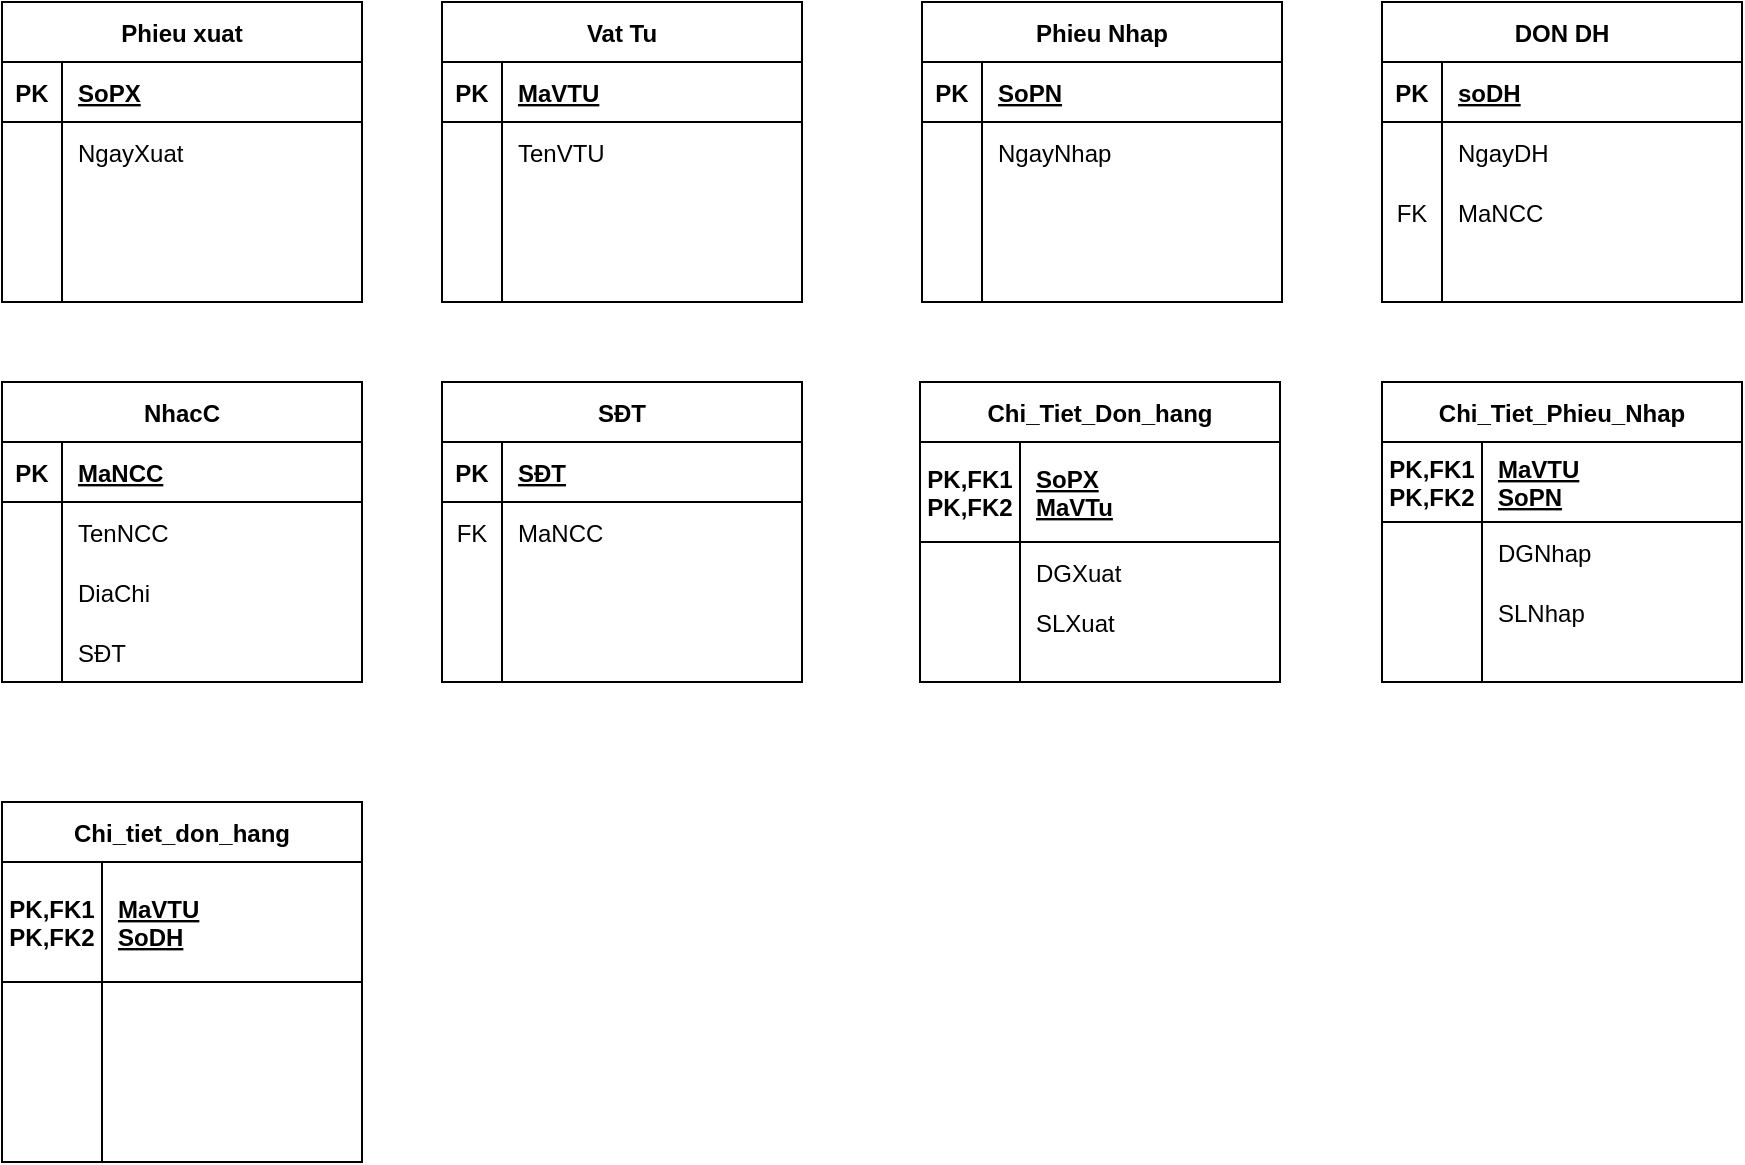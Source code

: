 <mxfile version="20.7.4" type="device"><diagram id="RXUJK0h5XKvQd9_fcZNQ" name="Trang-1"><mxGraphModel dx="1257" dy="646" grid="1" gridSize="10" guides="1" tooltips="1" connect="1" arrows="1" fold="1" page="1" pageScale="1" pageWidth="827" pageHeight="1169" math="0" shadow="0"><root><mxCell id="0"/><mxCell id="1" parent="0"/><mxCell id="wiv6wBqJRelaUb-iY-aB-1" value="Phieu xuat" style="shape=table;startSize=30;container=1;collapsible=1;childLayout=tableLayout;fixedRows=1;rowLines=0;fontStyle=1;align=center;resizeLast=1;" parent="1" vertex="1"><mxGeometry x="60" y="90" width="180" height="150" as="geometry"/></mxCell><mxCell id="wiv6wBqJRelaUb-iY-aB-2" value="" style="shape=tableRow;horizontal=0;startSize=0;swimlaneHead=0;swimlaneBody=0;fillColor=none;collapsible=0;dropTarget=0;points=[[0,0.5],[1,0.5]];portConstraint=eastwest;top=0;left=0;right=0;bottom=1;" parent="wiv6wBqJRelaUb-iY-aB-1" vertex="1"><mxGeometry y="30" width="180" height="30" as="geometry"/></mxCell><mxCell id="wiv6wBqJRelaUb-iY-aB-3" value="PK" style="shape=partialRectangle;connectable=0;fillColor=none;top=0;left=0;bottom=0;right=0;fontStyle=1;overflow=hidden;" parent="wiv6wBqJRelaUb-iY-aB-2" vertex="1"><mxGeometry width="30" height="30" as="geometry"><mxRectangle width="30" height="30" as="alternateBounds"/></mxGeometry></mxCell><mxCell id="wiv6wBqJRelaUb-iY-aB-4" value="SoPX" style="shape=partialRectangle;connectable=0;fillColor=none;top=0;left=0;bottom=0;right=0;align=left;spacingLeft=6;fontStyle=5;overflow=hidden;" parent="wiv6wBqJRelaUb-iY-aB-2" vertex="1"><mxGeometry x="30" width="150" height="30" as="geometry"><mxRectangle width="150" height="30" as="alternateBounds"/></mxGeometry></mxCell><mxCell id="wiv6wBqJRelaUb-iY-aB-5" value="" style="shape=tableRow;horizontal=0;startSize=0;swimlaneHead=0;swimlaneBody=0;fillColor=none;collapsible=0;dropTarget=0;points=[[0,0.5],[1,0.5]];portConstraint=eastwest;top=0;left=0;right=0;bottom=0;" parent="wiv6wBqJRelaUb-iY-aB-1" vertex="1"><mxGeometry y="60" width="180" height="30" as="geometry"/></mxCell><mxCell id="wiv6wBqJRelaUb-iY-aB-6" value="" style="shape=partialRectangle;connectable=0;fillColor=none;top=0;left=0;bottom=0;right=0;editable=1;overflow=hidden;" parent="wiv6wBqJRelaUb-iY-aB-5" vertex="1"><mxGeometry width="30" height="30" as="geometry"><mxRectangle width="30" height="30" as="alternateBounds"/></mxGeometry></mxCell><mxCell id="wiv6wBqJRelaUb-iY-aB-7" value="NgayXuat" style="shape=partialRectangle;connectable=0;fillColor=none;top=0;left=0;bottom=0;right=0;align=left;spacingLeft=6;overflow=hidden;" parent="wiv6wBqJRelaUb-iY-aB-5" vertex="1"><mxGeometry x="30" width="150" height="30" as="geometry"><mxRectangle width="150" height="30" as="alternateBounds"/></mxGeometry></mxCell><mxCell id="wiv6wBqJRelaUb-iY-aB-8" value="" style="shape=tableRow;horizontal=0;startSize=0;swimlaneHead=0;swimlaneBody=0;fillColor=none;collapsible=0;dropTarget=0;points=[[0,0.5],[1,0.5]];portConstraint=eastwest;top=0;left=0;right=0;bottom=0;" parent="wiv6wBqJRelaUb-iY-aB-1" vertex="1"><mxGeometry y="90" width="180" height="30" as="geometry"/></mxCell><mxCell id="wiv6wBqJRelaUb-iY-aB-9" value="" style="shape=partialRectangle;connectable=0;fillColor=none;top=0;left=0;bottom=0;right=0;editable=1;overflow=hidden;" parent="wiv6wBqJRelaUb-iY-aB-8" vertex="1"><mxGeometry width="30" height="30" as="geometry"><mxRectangle width="30" height="30" as="alternateBounds"/></mxGeometry></mxCell><mxCell id="wiv6wBqJRelaUb-iY-aB-10" value="" style="shape=partialRectangle;connectable=0;fillColor=none;top=0;left=0;bottom=0;right=0;align=left;spacingLeft=6;overflow=hidden;" parent="wiv6wBqJRelaUb-iY-aB-8" vertex="1"><mxGeometry x="30" width="150" height="30" as="geometry"><mxRectangle width="150" height="30" as="alternateBounds"/></mxGeometry></mxCell><mxCell id="wiv6wBqJRelaUb-iY-aB-11" value="" style="shape=tableRow;horizontal=0;startSize=0;swimlaneHead=0;swimlaneBody=0;fillColor=none;collapsible=0;dropTarget=0;points=[[0,0.5],[1,0.5]];portConstraint=eastwest;top=0;left=0;right=0;bottom=0;" parent="wiv6wBqJRelaUb-iY-aB-1" vertex="1"><mxGeometry y="120" width="180" height="30" as="geometry"/></mxCell><mxCell id="wiv6wBqJRelaUb-iY-aB-12" value="" style="shape=partialRectangle;connectable=0;fillColor=none;top=0;left=0;bottom=0;right=0;editable=1;overflow=hidden;" parent="wiv6wBqJRelaUb-iY-aB-11" vertex="1"><mxGeometry width="30" height="30" as="geometry"><mxRectangle width="30" height="30" as="alternateBounds"/></mxGeometry></mxCell><mxCell id="wiv6wBqJRelaUb-iY-aB-13" value="" style="shape=partialRectangle;connectable=0;fillColor=none;top=0;left=0;bottom=0;right=0;align=left;spacingLeft=6;overflow=hidden;" parent="wiv6wBqJRelaUb-iY-aB-11" vertex="1"><mxGeometry x="30" width="150" height="30" as="geometry"><mxRectangle width="150" height="30" as="alternateBounds"/></mxGeometry></mxCell><mxCell id="wiv6wBqJRelaUb-iY-aB-14" value="Vat Tu" style="shape=table;startSize=30;container=1;collapsible=1;childLayout=tableLayout;fixedRows=1;rowLines=0;fontStyle=1;align=center;resizeLast=1;" parent="1" vertex="1"><mxGeometry x="280" y="90" width="180" height="150" as="geometry"/></mxCell><mxCell id="wiv6wBqJRelaUb-iY-aB-15" value="" style="shape=tableRow;horizontal=0;startSize=0;swimlaneHead=0;swimlaneBody=0;fillColor=none;collapsible=0;dropTarget=0;points=[[0,0.5],[1,0.5]];portConstraint=eastwest;top=0;left=0;right=0;bottom=1;" parent="wiv6wBqJRelaUb-iY-aB-14" vertex="1"><mxGeometry y="30" width="180" height="30" as="geometry"/></mxCell><mxCell id="wiv6wBqJRelaUb-iY-aB-16" value="PK" style="shape=partialRectangle;connectable=0;fillColor=none;top=0;left=0;bottom=0;right=0;fontStyle=1;overflow=hidden;" parent="wiv6wBqJRelaUb-iY-aB-15" vertex="1"><mxGeometry width="30" height="30" as="geometry"><mxRectangle width="30" height="30" as="alternateBounds"/></mxGeometry></mxCell><mxCell id="wiv6wBqJRelaUb-iY-aB-17" value="MaVTU" style="shape=partialRectangle;connectable=0;fillColor=none;top=0;left=0;bottom=0;right=0;align=left;spacingLeft=6;fontStyle=5;overflow=hidden;" parent="wiv6wBqJRelaUb-iY-aB-15" vertex="1"><mxGeometry x="30" width="150" height="30" as="geometry"><mxRectangle width="150" height="30" as="alternateBounds"/></mxGeometry></mxCell><mxCell id="wiv6wBqJRelaUb-iY-aB-18" value="" style="shape=tableRow;horizontal=0;startSize=0;swimlaneHead=0;swimlaneBody=0;fillColor=none;collapsible=0;dropTarget=0;points=[[0,0.5],[1,0.5]];portConstraint=eastwest;top=0;left=0;right=0;bottom=0;" parent="wiv6wBqJRelaUb-iY-aB-14" vertex="1"><mxGeometry y="60" width="180" height="30" as="geometry"/></mxCell><mxCell id="wiv6wBqJRelaUb-iY-aB-19" value="" style="shape=partialRectangle;connectable=0;fillColor=none;top=0;left=0;bottom=0;right=0;editable=1;overflow=hidden;" parent="wiv6wBqJRelaUb-iY-aB-18" vertex="1"><mxGeometry width="30" height="30" as="geometry"><mxRectangle width="30" height="30" as="alternateBounds"/></mxGeometry></mxCell><mxCell id="wiv6wBqJRelaUb-iY-aB-20" value="TenVTU" style="shape=partialRectangle;connectable=0;fillColor=none;top=0;left=0;bottom=0;right=0;align=left;spacingLeft=6;overflow=hidden;" parent="wiv6wBqJRelaUb-iY-aB-18" vertex="1"><mxGeometry x="30" width="150" height="30" as="geometry"><mxRectangle width="150" height="30" as="alternateBounds"/></mxGeometry></mxCell><mxCell id="wiv6wBqJRelaUb-iY-aB-21" value="" style="shape=tableRow;horizontal=0;startSize=0;swimlaneHead=0;swimlaneBody=0;fillColor=none;collapsible=0;dropTarget=0;points=[[0,0.5],[1,0.5]];portConstraint=eastwest;top=0;left=0;right=0;bottom=0;" parent="wiv6wBqJRelaUb-iY-aB-14" vertex="1"><mxGeometry y="90" width="180" height="30" as="geometry"/></mxCell><mxCell id="wiv6wBqJRelaUb-iY-aB-22" value="" style="shape=partialRectangle;connectable=0;fillColor=none;top=0;left=0;bottom=0;right=0;editable=1;overflow=hidden;" parent="wiv6wBqJRelaUb-iY-aB-21" vertex="1"><mxGeometry width="30" height="30" as="geometry"><mxRectangle width="30" height="30" as="alternateBounds"/></mxGeometry></mxCell><mxCell id="wiv6wBqJRelaUb-iY-aB-23" value="" style="shape=partialRectangle;connectable=0;fillColor=none;top=0;left=0;bottom=0;right=0;align=left;spacingLeft=6;overflow=hidden;" parent="wiv6wBqJRelaUb-iY-aB-21" vertex="1"><mxGeometry x="30" width="150" height="30" as="geometry"><mxRectangle width="150" height="30" as="alternateBounds"/></mxGeometry></mxCell><mxCell id="wiv6wBqJRelaUb-iY-aB-24" value="" style="shape=tableRow;horizontal=0;startSize=0;swimlaneHead=0;swimlaneBody=0;fillColor=none;collapsible=0;dropTarget=0;points=[[0,0.5],[1,0.5]];portConstraint=eastwest;top=0;left=0;right=0;bottom=0;" parent="wiv6wBqJRelaUb-iY-aB-14" vertex="1"><mxGeometry y="120" width="180" height="30" as="geometry"/></mxCell><mxCell id="wiv6wBqJRelaUb-iY-aB-25" value="" style="shape=partialRectangle;connectable=0;fillColor=none;top=0;left=0;bottom=0;right=0;editable=1;overflow=hidden;" parent="wiv6wBqJRelaUb-iY-aB-24" vertex="1"><mxGeometry width="30" height="30" as="geometry"><mxRectangle width="30" height="30" as="alternateBounds"/></mxGeometry></mxCell><mxCell id="wiv6wBqJRelaUb-iY-aB-26" value="" style="shape=partialRectangle;connectable=0;fillColor=none;top=0;left=0;bottom=0;right=0;align=left;spacingLeft=6;overflow=hidden;" parent="wiv6wBqJRelaUb-iY-aB-24" vertex="1"><mxGeometry x="30" width="150" height="30" as="geometry"><mxRectangle width="150" height="30" as="alternateBounds"/></mxGeometry></mxCell><mxCell id="wiv6wBqJRelaUb-iY-aB-40" value="Phieu Nhap" style="shape=table;startSize=30;container=1;collapsible=1;childLayout=tableLayout;fixedRows=1;rowLines=0;fontStyle=1;align=center;resizeLast=1;" parent="1" vertex="1"><mxGeometry x="520" y="90" width="180" height="150" as="geometry"/></mxCell><mxCell id="wiv6wBqJRelaUb-iY-aB-41" value="" style="shape=tableRow;horizontal=0;startSize=0;swimlaneHead=0;swimlaneBody=0;fillColor=none;collapsible=0;dropTarget=0;points=[[0,0.5],[1,0.5]];portConstraint=eastwest;top=0;left=0;right=0;bottom=1;" parent="wiv6wBqJRelaUb-iY-aB-40" vertex="1"><mxGeometry y="30" width="180" height="30" as="geometry"/></mxCell><mxCell id="wiv6wBqJRelaUb-iY-aB-42" value="PK" style="shape=partialRectangle;connectable=0;fillColor=none;top=0;left=0;bottom=0;right=0;fontStyle=1;overflow=hidden;" parent="wiv6wBqJRelaUb-iY-aB-41" vertex="1"><mxGeometry width="30" height="30" as="geometry"><mxRectangle width="30" height="30" as="alternateBounds"/></mxGeometry></mxCell><mxCell id="wiv6wBqJRelaUb-iY-aB-43" value="SoPN" style="shape=partialRectangle;connectable=0;fillColor=none;top=0;left=0;bottom=0;right=0;align=left;spacingLeft=6;fontStyle=5;overflow=hidden;" parent="wiv6wBqJRelaUb-iY-aB-41" vertex="1"><mxGeometry x="30" width="150" height="30" as="geometry"><mxRectangle width="150" height="30" as="alternateBounds"/></mxGeometry></mxCell><mxCell id="wiv6wBqJRelaUb-iY-aB-44" value="" style="shape=tableRow;horizontal=0;startSize=0;swimlaneHead=0;swimlaneBody=0;fillColor=none;collapsible=0;dropTarget=0;points=[[0,0.5],[1,0.5]];portConstraint=eastwest;top=0;left=0;right=0;bottom=0;" parent="wiv6wBqJRelaUb-iY-aB-40" vertex="1"><mxGeometry y="60" width="180" height="30" as="geometry"/></mxCell><mxCell id="wiv6wBqJRelaUb-iY-aB-45" value="" style="shape=partialRectangle;connectable=0;fillColor=none;top=0;left=0;bottom=0;right=0;editable=1;overflow=hidden;" parent="wiv6wBqJRelaUb-iY-aB-44" vertex="1"><mxGeometry width="30" height="30" as="geometry"><mxRectangle width="30" height="30" as="alternateBounds"/></mxGeometry></mxCell><mxCell id="wiv6wBqJRelaUb-iY-aB-46" value="NgayNhap" style="shape=partialRectangle;connectable=0;fillColor=none;top=0;left=0;bottom=0;right=0;align=left;spacingLeft=6;overflow=hidden;" parent="wiv6wBqJRelaUb-iY-aB-44" vertex="1"><mxGeometry x="30" width="150" height="30" as="geometry"><mxRectangle width="150" height="30" as="alternateBounds"/></mxGeometry></mxCell><mxCell id="wiv6wBqJRelaUb-iY-aB-47" value="" style="shape=tableRow;horizontal=0;startSize=0;swimlaneHead=0;swimlaneBody=0;fillColor=none;collapsible=0;dropTarget=0;points=[[0,0.5],[1,0.5]];portConstraint=eastwest;top=0;left=0;right=0;bottom=0;" parent="wiv6wBqJRelaUb-iY-aB-40" vertex="1"><mxGeometry y="90" width="180" height="30" as="geometry"/></mxCell><mxCell id="wiv6wBqJRelaUb-iY-aB-48" value="" style="shape=partialRectangle;connectable=0;fillColor=none;top=0;left=0;bottom=0;right=0;editable=1;overflow=hidden;" parent="wiv6wBqJRelaUb-iY-aB-47" vertex="1"><mxGeometry width="30" height="30" as="geometry"><mxRectangle width="30" height="30" as="alternateBounds"/></mxGeometry></mxCell><mxCell id="wiv6wBqJRelaUb-iY-aB-49" value="" style="shape=partialRectangle;connectable=0;fillColor=none;top=0;left=0;bottom=0;right=0;align=left;spacingLeft=6;overflow=hidden;" parent="wiv6wBqJRelaUb-iY-aB-47" vertex="1"><mxGeometry x="30" width="150" height="30" as="geometry"><mxRectangle width="150" height="30" as="alternateBounds"/></mxGeometry></mxCell><mxCell id="wiv6wBqJRelaUb-iY-aB-50" value="" style="shape=tableRow;horizontal=0;startSize=0;swimlaneHead=0;swimlaneBody=0;fillColor=none;collapsible=0;dropTarget=0;points=[[0,0.5],[1,0.5]];portConstraint=eastwest;top=0;left=0;right=0;bottom=0;" parent="wiv6wBqJRelaUb-iY-aB-40" vertex="1"><mxGeometry y="120" width="180" height="30" as="geometry"/></mxCell><mxCell id="wiv6wBqJRelaUb-iY-aB-51" value="" style="shape=partialRectangle;connectable=0;fillColor=none;top=0;left=0;bottom=0;right=0;editable=1;overflow=hidden;" parent="wiv6wBqJRelaUb-iY-aB-50" vertex="1"><mxGeometry width="30" height="30" as="geometry"><mxRectangle width="30" height="30" as="alternateBounds"/></mxGeometry></mxCell><mxCell id="wiv6wBqJRelaUb-iY-aB-52" value="" style="shape=partialRectangle;connectable=0;fillColor=none;top=0;left=0;bottom=0;right=0;align=left;spacingLeft=6;overflow=hidden;" parent="wiv6wBqJRelaUb-iY-aB-50" vertex="1"><mxGeometry x="30" width="150" height="30" as="geometry"><mxRectangle width="150" height="30" as="alternateBounds"/></mxGeometry></mxCell><mxCell id="wiv6wBqJRelaUb-iY-aB-53" value="DON DH" style="shape=table;startSize=30;container=1;collapsible=1;childLayout=tableLayout;fixedRows=1;rowLines=0;fontStyle=1;align=center;resizeLast=1;" parent="1" vertex="1"><mxGeometry x="750" y="90" width="180" height="150" as="geometry"/></mxCell><mxCell id="wiv6wBqJRelaUb-iY-aB-54" value="" style="shape=tableRow;horizontal=0;startSize=0;swimlaneHead=0;swimlaneBody=0;fillColor=none;collapsible=0;dropTarget=0;points=[[0,0.5],[1,0.5]];portConstraint=eastwest;top=0;left=0;right=0;bottom=1;" parent="wiv6wBqJRelaUb-iY-aB-53" vertex="1"><mxGeometry y="30" width="180" height="30" as="geometry"/></mxCell><mxCell id="wiv6wBqJRelaUb-iY-aB-55" value="PK" style="shape=partialRectangle;connectable=0;fillColor=none;top=0;left=0;bottom=0;right=0;fontStyle=1;overflow=hidden;" parent="wiv6wBqJRelaUb-iY-aB-54" vertex="1"><mxGeometry width="30" height="30" as="geometry"><mxRectangle width="30" height="30" as="alternateBounds"/></mxGeometry></mxCell><mxCell id="wiv6wBqJRelaUb-iY-aB-56" value="soDH" style="shape=partialRectangle;connectable=0;fillColor=none;top=0;left=0;bottom=0;right=0;align=left;spacingLeft=6;fontStyle=5;overflow=hidden;" parent="wiv6wBqJRelaUb-iY-aB-54" vertex="1"><mxGeometry x="30" width="150" height="30" as="geometry"><mxRectangle width="150" height="30" as="alternateBounds"/></mxGeometry></mxCell><mxCell id="wiv6wBqJRelaUb-iY-aB-57" value="" style="shape=tableRow;horizontal=0;startSize=0;swimlaneHead=0;swimlaneBody=0;fillColor=none;collapsible=0;dropTarget=0;points=[[0,0.5],[1,0.5]];portConstraint=eastwest;top=0;left=0;right=0;bottom=0;" parent="wiv6wBqJRelaUb-iY-aB-53" vertex="1"><mxGeometry y="60" width="180" height="30" as="geometry"/></mxCell><mxCell id="wiv6wBqJRelaUb-iY-aB-58" value="" style="shape=partialRectangle;connectable=0;fillColor=none;top=0;left=0;bottom=0;right=0;editable=1;overflow=hidden;" parent="wiv6wBqJRelaUb-iY-aB-57" vertex="1"><mxGeometry width="30" height="30" as="geometry"><mxRectangle width="30" height="30" as="alternateBounds"/></mxGeometry></mxCell><mxCell id="wiv6wBqJRelaUb-iY-aB-59" value="NgayDH" style="shape=partialRectangle;connectable=0;fillColor=none;top=0;left=0;bottom=0;right=0;align=left;spacingLeft=6;overflow=hidden;" parent="wiv6wBqJRelaUb-iY-aB-57" vertex="1"><mxGeometry x="30" width="150" height="30" as="geometry"><mxRectangle width="150" height="30" as="alternateBounds"/></mxGeometry></mxCell><mxCell id="wiv6wBqJRelaUb-iY-aB-60" value="" style="shape=tableRow;horizontal=0;startSize=0;swimlaneHead=0;swimlaneBody=0;fillColor=none;collapsible=0;dropTarget=0;points=[[0,0.5],[1,0.5]];portConstraint=eastwest;top=0;left=0;right=0;bottom=0;" parent="wiv6wBqJRelaUb-iY-aB-53" vertex="1"><mxGeometry y="90" width="180" height="30" as="geometry"/></mxCell><mxCell id="wiv6wBqJRelaUb-iY-aB-61" value="FK" style="shape=partialRectangle;connectable=0;fillColor=none;top=0;left=0;bottom=0;right=0;editable=1;overflow=hidden;" parent="wiv6wBqJRelaUb-iY-aB-60" vertex="1"><mxGeometry width="30" height="30" as="geometry"><mxRectangle width="30" height="30" as="alternateBounds"/></mxGeometry></mxCell><mxCell id="wiv6wBqJRelaUb-iY-aB-62" value="" style="shape=partialRectangle;connectable=0;fillColor=none;top=0;left=0;bottom=0;right=0;align=left;spacingLeft=6;overflow=hidden;" parent="wiv6wBqJRelaUb-iY-aB-60" vertex="1"><mxGeometry x="30" width="150" height="30" as="geometry"><mxRectangle width="150" height="30" as="alternateBounds"/></mxGeometry></mxCell><mxCell id="wiv6wBqJRelaUb-iY-aB-63" value="" style="shape=tableRow;horizontal=0;startSize=0;swimlaneHead=0;swimlaneBody=0;fillColor=none;collapsible=0;dropTarget=0;points=[[0,0.5],[1,0.5]];portConstraint=eastwest;top=0;left=0;right=0;bottom=0;" parent="wiv6wBqJRelaUb-iY-aB-53" vertex="1"><mxGeometry y="120" width="180" height="30" as="geometry"/></mxCell><mxCell id="wiv6wBqJRelaUb-iY-aB-64" value="" style="shape=partialRectangle;connectable=0;fillColor=none;top=0;left=0;bottom=0;right=0;editable=1;overflow=hidden;" parent="wiv6wBqJRelaUb-iY-aB-63" vertex="1"><mxGeometry width="30" height="30" as="geometry"><mxRectangle width="30" height="30" as="alternateBounds"/></mxGeometry></mxCell><mxCell id="wiv6wBqJRelaUb-iY-aB-65" value="" style="shape=partialRectangle;connectable=0;fillColor=none;top=0;left=0;bottom=0;right=0;align=left;spacingLeft=6;overflow=hidden;" parent="wiv6wBqJRelaUb-iY-aB-63" vertex="1"><mxGeometry x="30" width="150" height="30" as="geometry"><mxRectangle width="150" height="30" as="alternateBounds"/></mxGeometry></mxCell><mxCell id="wiv6wBqJRelaUb-iY-aB-66" value="NhacC" style="shape=table;startSize=30;container=1;collapsible=1;childLayout=tableLayout;fixedRows=1;rowLines=0;fontStyle=1;align=center;resizeLast=1;" parent="1" vertex="1"><mxGeometry x="60" y="280" width="180" height="150" as="geometry"/></mxCell><mxCell id="wiv6wBqJRelaUb-iY-aB-67" value="" style="shape=tableRow;horizontal=0;startSize=0;swimlaneHead=0;swimlaneBody=0;fillColor=none;collapsible=0;dropTarget=0;points=[[0,0.5],[1,0.5]];portConstraint=eastwest;top=0;left=0;right=0;bottom=1;" parent="wiv6wBqJRelaUb-iY-aB-66" vertex="1"><mxGeometry y="30" width="180" height="30" as="geometry"/></mxCell><mxCell id="wiv6wBqJRelaUb-iY-aB-68" value="PK" style="shape=partialRectangle;connectable=0;fillColor=none;top=0;left=0;bottom=0;right=0;fontStyle=1;overflow=hidden;" parent="wiv6wBqJRelaUb-iY-aB-67" vertex="1"><mxGeometry width="30" height="30" as="geometry"><mxRectangle width="30" height="30" as="alternateBounds"/></mxGeometry></mxCell><mxCell id="wiv6wBqJRelaUb-iY-aB-69" value="MaNCC" style="shape=partialRectangle;connectable=0;fillColor=none;top=0;left=0;bottom=0;right=0;align=left;spacingLeft=6;fontStyle=5;overflow=hidden;" parent="wiv6wBqJRelaUb-iY-aB-67" vertex="1"><mxGeometry x="30" width="150" height="30" as="geometry"><mxRectangle width="150" height="30" as="alternateBounds"/></mxGeometry></mxCell><mxCell id="wiv6wBqJRelaUb-iY-aB-70" value="" style="shape=tableRow;horizontal=0;startSize=0;swimlaneHead=0;swimlaneBody=0;fillColor=none;collapsible=0;dropTarget=0;points=[[0,0.5],[1,0.5]];portConstraint=eastwest;top=0;left=0;right=0;bottom=0;" parent="wiv6wBqJRelaUb-iY-aB-66" vertex="1"><mxGeometry y="60" width="180" height="30" as="geometry"/></mxCell><mxCell id="wiv6wBqJRelaUb-iY-aB-71" value="" style="shape=partialRectangle;connectable=0;fillColor=none;top=0;left=0;bottom=0;right=0;editable=1;overflow=hidden;" parent="wiv6wBqJRelaUb-iY-aB-70" vertex="1"><mxGeometry width="30" height="30" as="geometry"><mxRectangle width="30" height="30" as="alternateBounds"/></mxGeometry></mxCell><mxCell id="wiv6wBqJRelaUb-iY-aB-72" value="TenNCC" style="shape=partialRectangle;connectable=0;fillColor=none;top=0;left=0;bottom=0;right=0;align=left;spacingLeft=6;overflow=hidden;" parent="wiv6wBqJRelaUb-iY-aB-70" vertex="1"><mxGeometry x="30" width="150" height="30" as="geometry"><mxRectangle width="150" height="30" as="alternateBounds"/></mxGeometry></mxCell><mxCell id="wiv6wBqJRelaUb-iY-aB-73" value="" style="shape=tableRow;horizontal=0;startSize=0;swimlaneHead=0;swimlaneBody=0;fillColor=none;collapsible=0;dropTarget=0;points=[[0,0.5],[1,0.5]];portConstraint=eastwest;top=0;left=0;right=0;bottom=0;" parent="wiv6wBqJRelaUb-iY-aB-66" vertex="1"><mxGeometry y="90" width="180" height="30" as="geometry"/></mxCell><mxCell id="wiv6wBqJRelaUb-iY-aB-74" value="" style="shape=partialRectangle;connectable=0;fillColor=none;top=0;left=0;bottom=0;right=0;editable=1;overflow=hidden;" parent="wiv6wBqJRelaUb-iY-aB-73" vertex="1"><mxGeometry width="30" height="30" as="geometry"><mxRectangle width="30" height="30" as="alternateBounds"/></mxGeometry></mxCell><mxCell id="wiv6wBqJRelaUb-iY-aB-75" value="DiaChi" style="shape=partialRectangle;connectable=0;fillColor=none;top=0;left=0;bottom=0;right=0;align=left;spacingLeft=6;overflow=hidden;" parent="wiv6wBqJRelaUb-iY-aB-73" vertex="1"><mxGeometry x="30" width="150" height="30" as="geometry"><mxRectangle width="150" height="30" as="alternateBounds"/></mxGeometry></mxCell><mxCell id="wiv6wBqJRelaUb-iY-aB-76" value="" style="shape=tableRow;horizontal=0;startSize=0;swimlaneHead=0;swimlaneBody=0;fillColor=none;collapsible=0;dropTarget=0;points=[[0,0.5],[1,0.5]];portConstraint=eastwest;top=0;left=0;right=0;bottom=0;" parent="wiv6wBqJRelaUb-iY-aB-66" vertex="1"><mxGeometry y="120" width="180" height="30" as="geometry"/></mxCell><mxCell id="wiv6wBqJRelaUb-iY-aB-77" value="" style="shape=partialRectangle;connectable=0;fillColor=none;top=0;left=0;bottom=0;right=0;editable=1;overflow=hidden;" parent="wiv6wBqJRelaUb-iY-aB-76" vertex="1"><mxGeometry width="30" height="30" as="geometry"><mxRectangle width="30" height="30" as="alternateBounds"/></mxGeometry></mxCell><mxCell id="wiv6wBqJRelaUb-iY-aB-78" value="SĐT" style="shape=partialRectangle;connectable=0;fillColor=none;top=0;left=0;bottom=0;right=0;align=left;spacingLeft=6;overflow=hidden;" parent="wiv6wBqJRelaUb-iY-aB-76" vertex="1"><mxGeometry x="30" width="150" height="30" as="geometry"><mxRectangle width="150" height="30" as="alternateBounds"/></mxGeometry></mxCell><mxCell id="Kv6O80qbbUukVHsNOjgc-1" value="SĐT" style="shape=table;startSize=30;container=1;collapsible=1;childLayout=tableLayout;fixedRows=1;rowLines=0;fontStyle=1;align=center;resizeLast=1;" vertex="1" parent="1"><mxGeometry x="280" y="280" width="180" height="150" as="geometry"/></mxCell><mxCell id="Kv6O80qbbUukVHsNOjgc-2" value="" style="shape=tableRow;horizontal=0;startSize=0;swimlaneHead=0;swimlaneBody=0;fillColor=none;collapsible=0;dropTarget=0;points=[[0,0.5],[1,0.5]];portConstraint=eastwest;top=0;left=0;right=0;bottom=1;" vertex="1" parent="Kv6O80qbbUukVHsNOjgc-1"><mxGeometry y="30" width="180" height="30" as="geometry"/></mxCell><mxCell id="Kv6O80qbbUukVHsNOjgc-3" value="PK" style="shape=partialRectangle;connectable=0;fillColor=none;top=0;left=0;bottom=0;right=0;fontStyle=1;overflow=hidden;" vertex="1" parent="Kv6O80qbbUukVHsNOjgc-2"><mxGeometry width="30" height="30" as="geometry"><mxRectangle width="30" height="30" as="alternateBounds"/></mxGeometry></mxCell><mxCell id="Kv6O80qbbUukVHsNOjgc-4" value="SĐT" style="shape=partialRectangle;connectable=0;fillColor=none;top=0;left=0;bottom=0;right=0;align=left;spacingLeft=6;fontStyle=5;overflow=hidden;" vertex="1" parent="Kv6O80qbbUukVHsNOjgc-2"><mxGeometry x="30" width="150" height="30" as="geometry"><mxRectangle width="150" height="30" as="alternateBounds"/></mxGeometry></mxCell><mxCell id="Kv6O80qbbUukVHsNOjgc-5" value="" style="shape=tableRow;horizontal=0;startSize=0;swimlaneHead=0;swimlaneBody=0;fillColor=none;collapsible=0;dropTarget=0;points=[[0,0.5],[1,0.5]];portConstraint=eastwest;top=0;left=0;right=0;bottom=0;" vertex="1" parent="Kv6O80qbbUukVHsNOjgc-1"><mxGeometry y="60" width="180" height="30" as="geometry"/></mxCell><mxCell id="Kv6O80qbbUukVHsNOjgc-6" value="FK" style="shape=partialRectangle;connectable=0;fillColor=none;top=0;left=0;bottom=0;right=0;editable=1;overflow=hidden;" vertex="1" parent="Kv6O80qbbUukVHsNOjgc-5"><mxGeometry width="30" height="30" as="geometry"><mxRectangle width="30" height="30" as="alternateBounds"/></mxGeometry></mxCell><mxCell id="Kv6O80qbbUukVHsNOjgc-7" value="MaNCC" style="shape=partialRectangle;connectable=0;fillColor=none;top=0;left=0;bottom=0;right=0;align=left;spacingLeft=6;overflow=hidden;" vertex="1" parent="Kv6O80qbbUukVHsNOjgc-5"><mxGeometry x="30" width="150" height="30" as="geometry"><mxRectangle width="150" height="30" as="alternateBounds"/></mxGeometry></mxCell><mxCell id="Kv6O80qbbUukVHsNOjgc-8" value="" style="shape=tableRow;horizontal=0;startSize=0;swimlaneHead=0;swimlaneBody=0;fillColor=none;collapsible=0;dropTarget=0;points=[[0,0.5],[1,0.5]];portConstraint=eastwest;top=0;left=0;right=0;bottom=0;" vertex="1" parent="Kv6O80qbbUukVHsNOjgc-1"><mxGeometry y="90" width="180" height="30" as="geometry"/></mxCell><mxCell id="Kv6O80qbbUukVHsNOjgc-9" value="" style="shape=partialRectangle;connectable=0;fillColor=none;top=0;left=0;bottom=0;right=0;editable=1;overflow=hidden;" vertex="1" parent="Kv6O80qbbUukVHsNOjgc-8"><mxGeometry width="30" height="30" as="geometry"><mxRectangle width="30" height="30" as="alternateBounds"/></mxGeometry></mxCell><mxCell id="Kv6O80qbbUukVHsNOjgc-10" value="" style="shape=partialRectangle;connectable=0;fillColor=none;top=0;left=0;bottom=0;right=0;align=left;spacingLeft=6;overflow=hidden;" vertex="1" parent="Kv6O80qbbUukVHsNOjgc-8"><mxGeometry x="30" width="150" height="30" as="geometry"><mxRectangle width="150" height="30" as="alternateBounds"/></mxGeometry></mxCell><mxCell id="Kv6O80qbbUukVHsNOjgc-11" value="" style="shape=tableRow;horizontal=0;startSize=0;swimlaneHead=0;swimlaneBody=0;fillColor=none;collapsible=0;dropTarget=0;points=[[0,0.5],[1,0.5]];portConstraint=eastwest;top=0;left=0;right=0;bottom=0;" vertex="1" parent="Kv6O80qbbUukVHsNOjgc-1"><mxGeometry y="120" width="180" height="30" as="geometry"/></mxCell><mxCell id="Kv6O80qbbUukVHsNOjgc-12" value="" style="shape=partialRectangle;connectable=0;fillColor=none;top=0;left=0;bottom=0;right=0;editable=1;overflow=hidden;" vertex="1" parent="Kv6O80qbbUukVHsNOjgc-11"><mxGeometry width="30" height="30" as="geometry"><mxRectangle width="30" height="30" as="alternateBounds"/></mxGeometry></mxCell><mxCell id="Kv6O80qbbUukVHsNOjgc-13" value="" style="shape=partialRectangle;connectable=0;fillColor=none;top=0;left=0;bottom=0;right=0;align=left;spacingLeft=6;overflow=hidden;" vertex="1" parent="Kv6O80qbbUukVHsNOjgc-11"><mxGeometry x="30" width="150" height="30" as="geometry"><mxRectangle width="150" height="30" as="alternateBounds"/></mxGeometry></mxCell><mxCell id="Kv6O80qbbUukVHsNOjgc-20" value="MaNCC" style="shape=partialRectangle;connectable=0;fillColor=none;top=0;left=0;bottom=0;right=0;align=left;spacingLeft=6;overflow=hidden;" vertex="1" parent="1"><mxGeometry x="780" y="180" width="150" height="30" as="geometry"><mxRectangle width="150" height="30" as="alternateBounds"/></mxGeometry></mxCell><mxCell id="Kv6O80qbbUukVHsNOjgc-21" value="Chi_Tiet_Don_hang" style="shape=table;startSize=30;container=1;collapsible=1;childLayout=tableLayout;fixedRows=1;rowLines=0;fontStyle=1;align=center;resizeLast=1;" vertex="1" parent="1"><mxGeometry x="519" y="280" width="180" height="150.0" as="geometry"/></mxCell><mxCell id="Kv6O80qbbUukVHsNOjgc-22" value="" style="shape=tableRow;horizontal=0;startSize=0;swimlaneHead=0;swimlaneBody=0;fillColor=none;collapsible=0;dropTarget=0;points=[[0,0.5],[1,0.5]];portConstraint=eastwest;top=0;left=0;right=0;bottom=1;" vertex="1" parent="Kv6O80qbbUukVHsNOjgc-21"><mxGeometry y="30" width="180" height="50" as="geometry"/></mxCell><mxCell id="Kv6O80qbbUukVHsNOjgc-23" value="PK,FK1&#10;PK,FK2" style="shape=partialRectangle;connectable=0;fillColor=none;top=0;left=0;bottom=0;right=0;fontStyle=1;overflow=hidden;" vertex="1" parent="Kv6O80qbbUukVHsNOjgc-22"><mxGeometry width="50" height="50" as="geometry"><mxRectangle width="50" height="50" as="alternateBounds"/></mxGeometry></mxCell><mxCell id="Kv6O80qbbUukVHsNOjgc-24" value="SoPX&#10;MaVTu" style="shape=partialRectangle;connectable=0;fillColor=none;top=0;left=0;bottom=0;right=0;align=left;spacingLeft=6;fontStyle=5;overflow=hidden;" vertex="1" parent="Kv6O80qbbUukVHsNOjgc-22"><mxGeometry x="50" width="130" height="50" as="geometry"><mxRectangle width="130" height="50" as="alternateBounds"/></mxGeometry></mxCell><mxCell id="Kv6O80qbbUukVHsNOjgc-25" value="" style="shape=tableRow;horizontal=0;startSize=0;swimlaneHead=0;swimlaneBody=0;fillColor=none;collapsible=0;dropTarget=0;points=[[0,0.5],[1,0.5]];portConstraint=eastwest;top=0;left=0;right=0;bottom=0;" vertex="1" parent="Kv6O80qbbUukVHsNOjgc-21"><mxGeometry y="80" width="180" height="30" as="geometry"/></mxCell><mxCell id="Kv6O80qbbUukVHsNOjgc-26" value="" style="shape=partialRectangle;connectable=0;fillColor=none;top=0;left=0;bottom=0;right=0;editable=1;overflow=hidden;" vertex="1" parent="Kv6O80qbbUukVHsNOjgc-25"><mxGeometry width="50" height="30" as="geometry"><mxRectangle width="50" height="30" as="alternateBounds"/></mxGeometry></mxCell><mxCell id="Kv6O80qbbUukVHsNOjgc-27" value="DGXuat" style="shape=partialRectangle;connectable=0;fillColor=none;top=0;left=0;bottom=0;right=0;align=left;spacingLeft=6;overflow=hidden;" vertex="1" parent="Kv6O80qbbUukVHsNOjgc-25"><mxGeometry x="50" width="130" height="30" as="geometry"><mxRectangle width="130" height="30" as="alternateBounds"/></mxGeometry></mxCell><mxCell id="Kv6O80qbbUukVHsNOjgc-28" value="" style="shape=tableRow;horizontal=0;startSize=0;swimlaneHead=0;swimlaneBody=0;fillColor=none;collapsible=0;dropTarget=0;points=[[0,0.5],[1,0.5]];portConstraint=eastwest;top=0;left=0;right=0;bottom=0;" vertex="1" parent="Kv6O80qbbUukVHsNOjgc-21"><mxGeometry y="110" width="180" height="20" as="geometry"/></mxCell><mxCell id="Kv6O80qbbUukVHsNOjgc-29" value="" style="shape=partialRectangle;connectable=0;fillColor=none;top=0;left=0;bottom=0;right=0;editable=1;overflow=hidden;" vertex="1" parent="Kv6O80qbbUukVHsNOjgc-28"><mxGeometry width="50" height="20" as="geometry"><mxRectangle width="50" height="20" as="alternateBounds"/></mxGeometry></mxCell><mxCell id="Kv6O80qbbUukVHsNOjgc-30" value="SLXuat" style="shape=partialRectangle;connectable=0;fillColor=none;top=0;left=0;bottom=0;right=0;align=left;spacingLeft=6;overflow=hidden;" vertex="1" parent="Kv6O80qbbUukVHsNOjgc-28"><mxGeometry x="50" width="130" height="20" as="geometry"><mxRectangle width="130" height="20" as="alternateBounds"/></mxGeometry></mxCell><mxCell id="Kv6O80qbbUukVHsNOjgc-31" value="" style="shape=tableRow;horizontal=0;startSize=0;swimlaneHead=0;swimlaneBody=0;fillColor=none;collapsible=0;dropTarget=0;points=[[0,0.5],[1,0.5]];portConstraint=eastwest;top=0;left=0;right=0;bottom=0;" vertex="1" parent="Kv6O80qbbUukVHsNOjgc-21"><mxGeometry y="130" width="180" height="20" as="geometry"/></mxCell><mxCell id="Kv6O80qbbUukVHsNOjgc-32" value="" style="shape=partialRectangle;connectable=0;fillColor=none;top=0;left=0;bottom=0;right=0;editable=1;overflow=hidden;" vertex="1" parent="Kv6O80qbbUukVHsNOjgc-31"><mxGeometry width="50" height="20" as="geometry"><mxRectangle width="50" height="20" as="alternateBounds"/></mxGeometry></mxCell><mxCell id="Kv6O80qbbUukVHsNOjgc-33" value="" style="shape=partialRectangle;connectable=0;fillColor=none;top=0;left=0;bottom=0;right=0;align=left;spacingLeft=6;overflow=hidden;" vertex="1" parent="Kv6O80qbbUukVHsNOjgc-31"><mxGeometry x="50" width="130" height="20" as="geometry"><mxRectangle width="130" height="20" as="alternateBounds"/></mxGeometry></mxCell><mxCell id="Kv6O80qbbUukVHsNOjgc-34" value="Chi_Tiet_Phieu_Nhap" style="shape=table;startSize=30;container=1;collapsible=1;childLayout=tableLayout;fixedRows=1;rowLines=0;fontStyle=1;align=center;resizeLast=1;" vertex="1" parent="1"><mxGeometry x="750" y="280" width="180" height="150.0" as="geometry"/></mxCell><mxCell id="Kv6O80qbbUukVHsNOjgc-35" value="" style="shape=tableRow;horizontal=0;startSize=0;swimlaneHead=0;swimlaneBody=0;fillColor=none;collapsible=0;dropTarget=0;points=[[0,0.5],[1,0.5]];portConstraint=eastwest;top=0;left=0;right=0;bottom=1;" vertex="1" parent="Kv6O80qbbUukVHsNOjgc-34"><mxGeometry y="30" width="180" height="40" as="geometry"/></mxCell><mxCell id="Kv6O80qbbUukVHsNOjgc-36" value="PK,FK1&#10;PK,FK2" style="shape=partialRectangle;connectable=0;fillColor=none;top=0;left=0;bottom=0;right=0;fontStyle=1;overflow=hidden;" vertex="1" parent="Kv6O80qbbUukVHsNOjgc-35"><mxGeometry width="50" height="40" as="geometry"><mxRectangle width="50" height="40" as="alternateBounds"/></mxGeometry></mxCell><mxCell id="Kv6O80qbbUukVHsNOjgc-37" value="MaVTU&#10;SoPN" style="shape=partialRectangle;connectable=0;fillColor=none;top=0;left=0;bottom=0;right=0;align=left;spacingLeft=6;fontStyle=5;overflow=hidden;" vertex="1" parent="Kv6O80qbbUukVHsNOjgc-35"><mxGeometry x="50" width="130" height="40" as="geometry"><mxRectangle width="130" height="40" as="alternateBounds"/></mxGeometry></mxCell><mxCell id="Kv6O80qbbUukVHsNOjgc-38" value="" style="shape=tableRow;horizontal=0;startSize=0;swimlaneHead=0;swimlaneBody=0;fillColor=none;collapsible=0;dropTarget=0;points=[[0,0.5],[1,0.5]];portConstraint=eastwest;top=0;left=0;right=0;bottom=0;" vertex="1" parent="Kv6O80qbbUukVHsNOjgc-34"><mxGeometry y="70" width="180" height="30" as="geometry"/></mxCell><mxCell id="Kv6O80qbbUukVHsNOjgc-39" value="" style="shape=partialRectangle;connectable=0;fillColor=none;top=0;left=0;bottom=0;right=0;editable=1;overflow=hidden;" vertex="1" parent="Kv6O80qbbUukVHsNOjgc-38"><mxGeometry width="50" height="30" as="geometry"><mxRectangle width="50" height="30" as="alternateBounds"/></mxGeometry></mxCell><mxCell id="Kv6O80qbbUukVHsNOjgc-40" value="DGNhap" style="shape=partialRectangle;connectable=0;fillColor=none;top=0;left=0;bottom=0;right=0;align=left;spacingLeft=6;overflow=hidden;" vertex="1" parent="Kv6O80qbbUukVHsNOjgc-38"><mxGeometry x="50" width="130" height="30" as="geometry"><mxRectangle width="130" height="30" as="alternateBounds"/></mxGeometry></mxCell><mxCell id="Kv6O80qbbUukVHsNOjgc-41" value="" style="shape=tableRow;horizontal=0;startSize=0;swimlaneHead=0;swimlaneBody=0;fillColor=none;collapsible=0;dropTarget=0;points=[[0,0.5],[1,0.5]];portConstraint=eastwest;top=0;left=0;right=0;bottom=0;" vertex="1" parent="Kv6O80qbbUukVHsNOjgc-34"><mxGeometry y="100" width="180" height="30" as="geometry"/></mxCell><mxCell id="Kv6O80qbbUukVHsNOjgc-42" value="" style="shape=partialRectangle;connectable=0;fillColor=none;top=0;left=0;bottom=0;right=0;editable=1;overflow=hidden;" vertex="1" parent="Kv6O80qbbUukVHsNOjgc-41"><mxGeometry width="50" height="30" as="geometry"><mxRectangle width="50" height="30" as="alternateBounds"/></mxGeometry></mxCell><mxCell id="Kv6O80qbbUukVHsNOjgc-43" value="SLNhap" style="shape=partialRectangle;connectable=0;fillColor=none;top=0;left=0;bottom=0;right=0;align=left;spacingLeft=6;overflow=hidden;" vertex="1" parent="Kv6O80qbbUukVHsNOjgc-41"><mxGeometry x="50" width="130" height="30" as="geometry"><mxRectangle width="130" height="30" as="alternateBounds"/></mxGeometry></mxCell><mxCell id="Kv6O80qbbUukVHsNOjgc-44" value="" style="shape=tableRow;horizontal=0;startSize=0;swimlaneHead=0;swimlaneBody=0;fillColor=none;collapsible=0;dropTarget=0;points=[[0,0.5],[1,0.5]];portConstraint=eastwest;top=0;left=0;right=0;bottom=0;" vertex="1" parent="Kv6O80qbbUukVHsNOjgc-34"><mxGeometry y="130" width="180" height="20" as="geometry"/></mxCell><mxCell id="Kv6O80qbbUukVHsNOjgc-45" value="" style="shape=partialRectangle;connectable=0;fillColor=none;top=0;left=0;bottom=0;right=0;editable=1;overflow=hidden;" vertex="1" parent="Kv6O80qbbUukVHsNOjgc-44"><mxGeometry width="50" height="20" as="geometry"><mxRectangle width="50" height="20" as="alternateBounds"/></mxGeometry></mxCell><mxCell id="Kv6O80qbbUukVHsNOjgc-46" value="" style="shape=partialRectangle;connectable=0;fillColor=none;top=0;left=0;bottom=0;right=0;align=left;spacingLeft=6;overflow=hidden;" vertex="1" parent="Kv6O80qbbUukVHsNOjgc-44"><mxGeometry x="50" width="130" height="20" as="geometry"><mxRectangle width="130" height="20" as="alternateBounds"/></mxGeometry></mxCell><mxCell id="Kv6O80qbbUukVHsNOjgc-48" value="Chi_tiet_don_hang" style="shape=table;startSize=30;container=1;collapsible=1;childLayout=tableLayout;fixedRows=1;rowLines=0;fontStyle=1;align=center;resizeLast=1;" vertex="1" parent="1"><mxGeometry x="60" y="490" width="180" height="180" as="geometry"/></mxCell><mxCell id="Kv6O80qbbUukVHsNOjgc-49" value="" style="shape=tableRow;horizontal=0;startSize=0;swimlaneHead=0;swimlaneBody=0;fillColor=none;collapsible=0;dropTarget=0;points=[[0,0.5],[1,0.5]];portConstraint=eastwest;top=0;left=0;right=0;bottom=1;" vertex="1" parent="Kv6O80qbbUukVHsNOjgc-48"><mxGeometry y="30" width="180" height="60" as="geometry"/></mxCell><mxCell id="Kv6O80qbbUukVHsNOjgc-50" value="PK,FK1&#10;PK,FK2" style="shape=partialRectangle;connectable=0;fillColor=none;top=0;left=0;bottom=0;right=0;fontStyle=1;overflow=hidden;" vertex="1" parent="Kv6O80qbbUukVHsNOjgc-49"><mxGeometry width="50" height="60" as="geometry"><mxRectangle width="50" height="60" as="alternateBounds"/></mxGeometry></mxCell><mxCell id="Kv6O80qbbUukVHsNOjgc-51" value="MaVTU&#10;SoDH" style="shape=partialRectangle;connectable=0;fillColor=none;top=0;left=0;bottom=0;right=0;align=left;spacingLeft=6;fontStyle=5;overflow=hidden;" vertex="1" parent="Kv6O80qbbUukVHsNOjgc-49"><mxGeometry x="50" width="130" height="60" as="geometry"><mxRectangle width="130" height="60" as="alternateBounds"/></mxGeometry></mxCell><mxCell id="Kv6O80qbbUukVHsNOjgc-52" value="" style="shape=tableRow;horizontal=0;startSize=0;swimlaneHead=0;swimlaneBody=0;fillColor=none;collapsible=0;dropTarget=0;points=[[0,0.5],[1,0.5]];portConstraint=eastwest;top=0;left=0;right=0;bottom=0;" vertex="1" parent="Kv6O80qbbUukVHsNOjgc-48"><mxGeometry y="90" width="180" height="30" as="geometry"/></mxCell><mxCell id="Kv6O80qbbUukVHsNOjgc-53" value="" style="shape=partialRectangle;connectable=0;fillColor=none;top=0;left=0;bottom=0;right=0;editable=1;overflow=hidden;" vertex="1" parent="Kv6O80qbbUukVHsNOjgc-52"><mxGeometry width="50" height="30" as="geometry"><mxRectangle width="50" height="30" as="alternateBounds"/></mxGeometry></mxCell><mxCell id="Kv6O80qbbUukVHsNOjgc-54" value="" style="shape=partialRectangle;connectable=0;fillColor=none;top=0;left=0;bottom=0;right=0;align=left;spacingLeft=6;overflow=hidden;" vertex="1" parent="Kv6O80qbbUukVHsNOjgc-52"><mxGeometry x="50" width="130" height="30" as="geometry"><mxRectangle width="130" height="30" as="alternateBounds"/></mxGeometry></mxCell><mxCell id="Kv6O80qbbUukVHsNOjgc-55" value="" style="shape=tableRow;horizontal=0;startSize=0;swimlaneHead=0;swimlaneBody=0;fillColor=none;collapsible=0;dropTarget=0;points=[[0,0.5],[1,0.5]];portConstraint=eastwest;top=0;left=0;right=0;bottom=0;" vertex="1" parent="Kv6O80qbbUukVHsNOjgc-48"><mxGeometry y="120" width="180" height="30" as="geometry"/></mxCell><mxCell id="Kv6O80qbbUukVHsNOjgc-56" value="" style="shape=partialRectangle;connectable=0;fillColor=none;top=0;left=0;bottom=0;right=0;editable=1;overflow=hidden;" vertex="1" parent="Kv6O80qbbUukVHsNOjgc-55"><mxGeometry width="50" height="30" as="geometry"><mxRectangle width="50" height="30" as="alternateBounds"/></mxGeometry></mxCell><mxCell id="Kv6O80qbbUukVHsNOjgc-57" value="" style="shape=partialRectangle;connectable=0;fillColor=none;top=0;left=0;bottom=0;right=0;align=left;spacingLeft=6;overflow=hidden;" vertex="1" parent="Kv6O80qbbUukVHsNOjgc-55"><mxGeometry x="50" width="130" height="30" as="geometry"><mxRectangle width="130" height="30" as="alternateBounds"/></mxGeometry></mxCell><mxCell id="Kv6O80qbbUukVHsNOjgc-58" value="" style="shape=tableRow;horizontal=0;startSize=0;swimlaneHead=0;swimlaneBody=0;fillColor=none;collapsible=0;dropTarget=0;points=[[0,0.5],[1,0.5]];portConstraint=eastwest;top=0;left=0;right=0;bottom=0;" vertex="1" parent="Kv6O80qbbUukVHsNOjgc-48"><mxGeometry y="150" width="180" height="30" as="geometry"/></mxCell><mxCell id="Kv6O80qbbUukVHsNOjgc-59" value="" style="shape=partialRectangle;connectable=0;fillColor=none;top=0;left=0;bottom=0;right=0;editable=1;overflow=hidden;" vertex="1" parent="Kv6O80qbbUukVHsNOjgc-58"><mxGeometry width="50" height="30" as="geometry"><mxRectangle width="50" height="30" as="alternateBounds"/></mxGeometry></mxCell><mxCell id="Kv6O80qbbUukVHsNOjgc-60" value="" style="shape=partialRectangle;connectable=0;fillColor=none;top=0;left=0;bottom=0;right=0;align=left;spacingLeft=6;overflow=hidden;" vertex="1" parent="Kv6O80qbbUukVHsNOjgc-58"><mxGeometry x="50" width="130" height="30" as="geometry"><mxRectangle width="130" height="30" as="alternateBounds"/></mxGeometry></mxCell></root></mxGraphModel></diagram></mxfile>